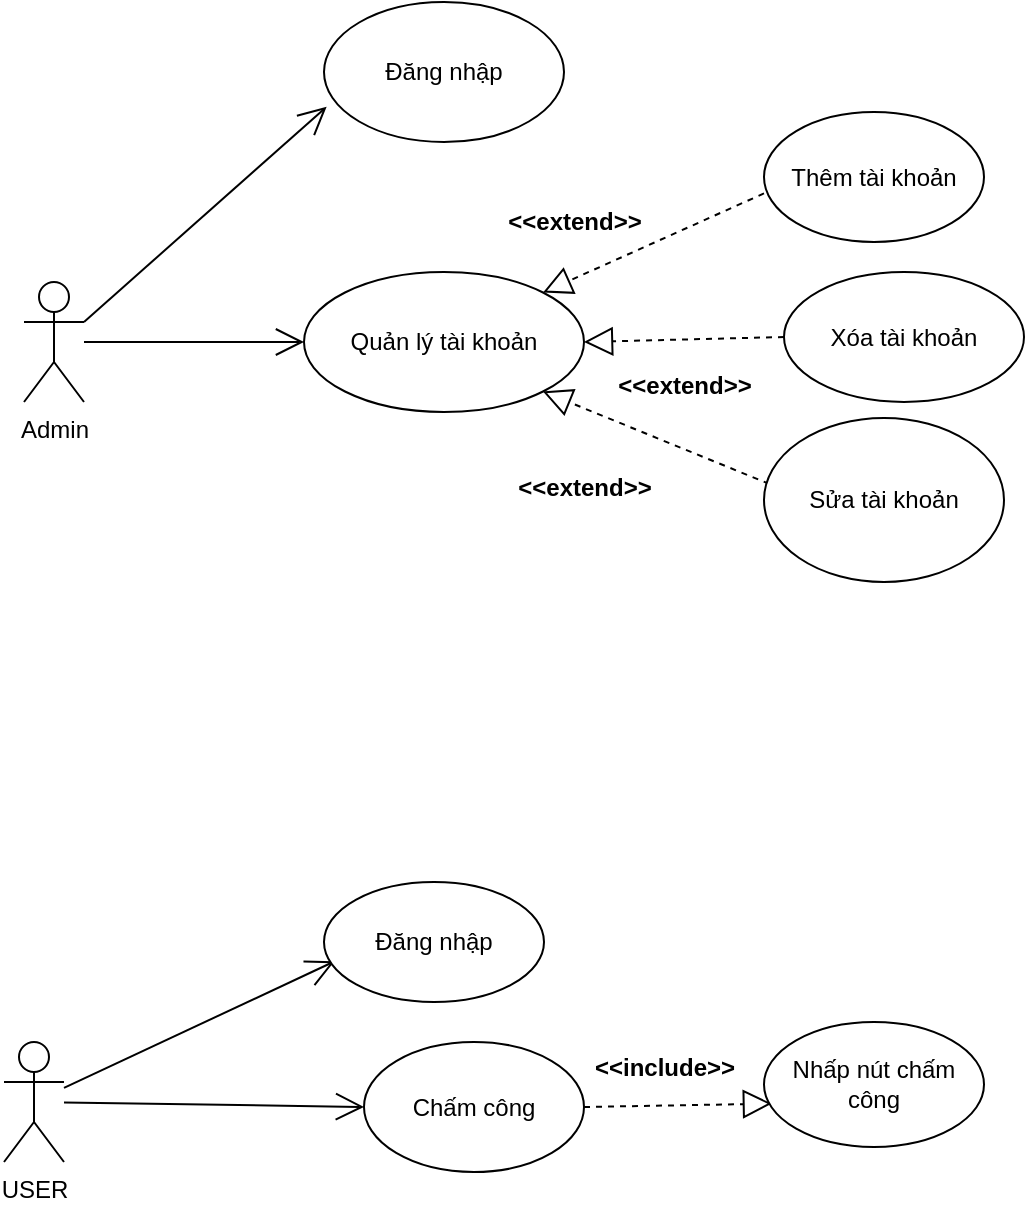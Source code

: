 <mxfile version="24.6.4" type="github" pages="3">
  <diagram name="Trang-1" id="nWZG03A3ksPojRO9jJdO">
    <mxGraphModel dx="786" dy="859" grid="0" gridSize="10" guides="1" tooltips="1" connect="1" arrows="1" fold="1" page="0" pageScale="1" pageWidth="827" pageHeight="1169" math="0" shadow="0">
      <root>
        <mxCell id="0" />
        <mxCell id="1" parent="0" />
        <mxCell id="7pQK18nFPCm8TZFiN6Zl-1" value="Admin" style="shape=umlActor;verticalLabelPosition=bottom;verticalAlign=top;html=1;" parent="1" vertex="1">
          <mxGeometry x="110" y="130" width="30" height="60" as="geometry" />
        </mxCell>
        <mxCell id="7pQK18nFPCm8TZFiN6Zl-5" value="" style="endArrow=open;endFill=1;endSize=12;html=1;rounded=0;entryX=0;entryY=0.5;entryDx=0;entryDy=0;" parent="1" source="7pQK18nFPCm8TZFiN6Zl-1" target="7pQK18nFPCm8TZFiN6Zl-6" edge="1">
          <mxGeometry width="160" relative="1" as="geometry">
            <mxPoint x="330" y="220" as="sourcePoint" />
            <mxPoint x="240" y="160" as="targetPoint" />
          </mxGeometry>
        </mxCell>
        <mxCell id="7pQK18nFPCm8TZFiN6Zl-6" value="Quản lý tài khoản" style="ellipse;whiteSpace=wrap;html=1;" parent="1" vertex="1">
          <mxGeometry x="250" y="125" width="140" height="70" as="geometry" />
        </mxCell>
        <mxCell id="7pQK18nFPCm8TZFiN6Zl-7" value="" style="endArrow=block;dashed=1;endFill=0;endSize=12;html=1;rounded=0;entryX=1;entryY=0;entryDx=0;entryDy=0;exitX=0;exitY=0.626;exitDx=0;exitDy=0;exitPerimeter=0;" parent="1" source="7pQK18nFPCm8TZFiN6Zl-14" target="7pQK18nFPCm8TZFiN6Zl-6" edge="1">
          <mxGeometry width="160" relative="1" as="geometry">
            <mxPoint x="440" y="10" as="sourcePoint" />
            <mxPoint x="470" y="90" as="targetPoint" />
          </mxGeometry>
        </mxCell>
        <mxCell id="7pQK18nFPCm8TZFiN6Zl-8" value="" style="endArrow=block;dashed=1;endFill=0;endSize=12;html=1;rounded=0;entryX=1;entryY=0.5;entryDx=0;entryDy=0;exitX=0;exitY=0.5;exitDx=0;exitDy=0;" parent="1" source="7pQK18nFPCm8TZFiN6Zl-15" target="7pQK18nFPCm8TZFiN6Zl-6" edge="1">
          <mxGeometry width="160" relative="1" as="geometry">
            <mxPoint x="470" y="110" as="sourcePoint" />
            <mxPoint x="490" y="160" as="targetPoint" />
          </mxGeometry>
        </mxCell>
        <mxCell id="7pQK18nFPCm8TZFiN6Zl-9" value="" style="endArrow=block;dashed=1;endFill=0;endSize=12;html=1;rounded=0;entryX=1;entryY=1;entryDx=0;entryDy=0;exitX=0.022;exitY=0.402;exitDx=0;exitDy=0;exitPerimeter=0;" parent="1" source="7pQK18nFPCm8TZFiN6Zl-16" target="7pQK18nFPCm8TZFiN6Zl-6" edge="1">
          <mxGeometry width="160" relative="1" as="geometry">
            <mxPoint x="410" y="280" as="sourcePoint" />
            <mxPoint x="480" y="230" as="targetPoint" />
          </mxGeometry>
        </mxCell>
        <mxCell id="7pQK18nFPCm8TZFiN6Zl-11" value="&amp;lt;&amp;lt;extend&amp;gt;&amp;gt;" style="text;align=center;fontStyle=1;verticalAlign=middle;spacingLeft=3;spacingRight=3;strokeColor=none;rotatable=0;points=[[0,0.5],[1,0.5]];portConstraint=eastwest;html=1;" parent="1" vertex="1">
          <mxGeometry x="340" y="90" width="90" height="20" as="geometry" />
        </mxCell>
        <mxCell id="7pQK18nFPCm8TZFiN6Zl-12" value="&amp;lt;&amp;lt;extend&amp;gt;&amp;gt;" style="text;align=center;fontStyle=1;verticalAlign=middle;spacingLeft=3;spacingRight=3;strokeColor=none;rotatable=0;points=[[0,0.5],[1,0.5]];portConstraint=eastwest;html=1;" parent="1" vertex="1">
          <mxGeometry x="350" y="220" width="80" height="26" as="geometry" />
        </mxCell>
        <mxCell id="7pQK18nFPCm8TZFiN6Zl-13" value="&amp;lt;&amp;lt;extend&amp;gt;&amp;gt;" style="text;align=center;fontStyle=1;verticalAlign=middle;spacingLeft=3;spacingRight=3;strokeColor=none;rotatable=0;points=[[0,0.5],[1,0.5]];portConstraint=eastwest;html=1;" parent="1" vertex="1">
          <mxGeometry x="400" y="169" width="80" height="26" as="geometry" />
        </mxCell>
        <mxCell id="7pQK18nFPCm8TZFiN6Zl-14" value="Thêm tài khoản" style="ellipse;whiteSpace=wrap;html=1;" parent="1" vertex="1">
          <mxGeometry x="480" y="45" width="110" height="65" as="geometry" />
        </mxCell>
        <mxCell id="7pQK18nFPCm8TZFiN6Zl-15" value="Xóa tài khoản" style="ellipse;whiteSpace=wrap;html=1;" parent="1" vertex="1">
          <mxGeometry x="490" y="125" width="120" height="65" as="geometry" />
        </mxCell>
        <mxCell id="7pQK18nFPCm8TZFiN6Zl-16" value="Sửa tài khoản" style="ellipse;whiteSpace=wrap;html=1;" parent="1" vertex="1">
          <mxGeometry x="480" y="198" width="120" height="82" as="geometry" />
        </mxCell>
        <mxCell id="7pQK18nFPCm8TZFiN6Zl-19" value="Đăng nhập" style="ellipse;whiteSpace=wrap;html=1;" parent="1" vertex="1">
          <mxGeometry x="260" y="-10" width="120" height="70" as="geometry" />
        </mxCell>
        <mxCell id="7pQK18nFPCm8TZFiN6Zl-20" value="" style="endArrow=open;endFill=1;endSize=12;html=1;rounded=0;exitX=1;exitY=0.333;exitDx=0;exitDy=0;exitPerimeter=0;entryX=0.011;entryY=0.748;entryDx=0;entryDy=0;entryPerimeter=0;" parent="1" source="7pQK18nFPCm8TZFiN6Zl-1" target="7pQK18nFPCm8TZFiN6Zl-19" edge="1">
          <mxGeometry width="160" relative="1" as="geometry">
            <mxPoint x="330" y="20" as="sourcePoint" />
            <mxPoint x="490" y="20" as="targetPoint" />
          </mxGeometry>
        </mxCell>
        <mxCell id="i3sCByTxwuQm-vUVaHIZ-1" value="USER" style="shape=umlActor;verticalLabelPosition=bottom;verticalAlign=top;html=1;outlineConnect=0;" parent="1" vertex="1">
          <mxGeometry x="100" y="510" width="30" height="60" as="geometry" />
        </mxCell>
        <mxCell id="i3sCByTxwuQm-vUVaHIZ-3" value="" style="endArrow=open;endFill=1;endSize=12;html=1;rounded=0;entryX=0.048;entryY=0.661;entryDx=0;entryDy=0;entryPerimeter=0;" parent="1" source="i3sCByTxwuQm-vUVaHIZ-1" target="i3sCByTxwuQm-vUVaHIZ-5" edge="1">
          <mxGeometry width="160" relative="1" as="geometry">
            <mxPoint x="330" y="560" as="sourcePoint" />
            <mxPoint x="260" y="470" as="targetPoint" />
          </mxGeometry>
        </mxCell>
        <mxCell id="i3sCByTxwuQm-vUVaHIZ-4" value="" style="endArrow=open;endFill=1;endSize=12;html=1;rounded=0;entryX=0;entryY=0.5;entryDx=0;entryDy=0;" parent="1" source="i3sCByTxwuQm-vUVaHIZ-1" target="i3sCByTxwuQm-vUVaHIZ-6" edge="1">
          <mxGeometry width="160" relative="1" as="geometry">
            <mxPoint x="140" y="543" as="sourcePoint" />
            <mxPoint x="280" y="540" as="targetPoint" />
          </mxGeometry>
        </mxCell>
        <mxCell id="i3sCByTxwuQm-vUVaHIZ-5" value="Đăng nhập" style="ellipse;whiteSpace=wrap;html=1;" parent="1" vertex="1">
          <mxGeometry x="260" y="430" width="110" height="60" as="geometry" />
        </mxCell>
        <mxCell id="i3sCByTxwuQm-vUVaHIZ-6" value="Chấm công" style="ellipse;whiteSpace=wrap;html=1;" parent="1" vertex="1">
          <mxGeometry x="280" y="510" width="110" height="65" as="geometry" />
        </mxCell>
        <mxCell id="i3sCByTxwuQm-vUVaHIZ-7" value="" style="endArrow=block;dashed=1;endFill=0;endSize=12;html=1;rounded=0;exitX=1;exitY=0.5;exitDx=0;exitDy=0;entryX=0.036;entryY=0.653;entryDx=0;entryDy=0;entryPerimeter=0;" parent="1" source="i3sCByTxwuQm-vUVaHIZ-6" target="i3sCByTxwuQm-vUVaHIZ-9" edge="1">
          <mxGeometry width="160" relative="1" as="geometry">
            <mxPoint x="400" y="550" as="sourcePoint" />
            <mxPoint x="470" y="543" as="targetPoint" />
          </mxGeometry>
        </mxCell>
        <mxCell id="i3sCByTxwuQm-vUVaHIZ-8" value="&amp;lt;&amp;lt;include&amp;gt;&amp;gt;" style="text;align=center;fontStyle=1;verticalAlign=middle;spacingLeft=3;spacingRight=3;strokeColor=none;rotatable=0;points=[[0,0.5],[1,0.5]];portConstraint=eastwest;html=1;" parent="1" vertex="1">
          <mxGeometry x="390" y="510" width="80" height="26" as="geometry" />
        </mxCell>
        <mxCell id="i3sCByTxwuQm-vUVaHIZ-9" value="Nhấp nút chấm công" style="ellipse;whiteSpace=wrap;html=1;" parent="1" vertex="1">
          <mxGeometry x="480" y="500" width="110" height="62.5" as="geometry" />
        </mxCell>
      </root>
    </mxGraphModel>
  </diagram>
  <diagram id="HEZNET-Wninm2bffuGlN" name="UseCase">
    <mxGraphModel dx="1048" dy="612" grid="0" gridSize="10" guides="1" tooltips="1" connect="1" arrows="1" fold="1" page="0" pageScale="1" pageWidth="827" pageHeight="1169" math="0" shadow="0">
      <root>
        <mxCell id="0" />
        <mxCell id="1" parent="0" />
        <mxCell id="AhmNKnsMFL9aUSrfu4Ep-2" value="Người dùng" style="shape=umlActor;verticalLabelPosition=bottom;verticalAlign=top;html=1;" parent="1" vertex="1">
          <mxGeometry x="140" y="200" width="30" height="60" as="geometry" />
        </mxCell>
        <mxCell id="bH7ueCK6YC3XvinndrsE-1" value="" style="endArrow=open;endFill=1;endSize=12;html=1;rounded=0;entryX=0;entryY=0.5;entryDx=0;entryDy=0;" parent="1" source="AhmNKnsMFL9aUSrfu4Ep-2" target="x2CG9IM0Kzz4PQkObght-1" edge="1">
          <mxGeometry width="160" relative="1" as="geometry">
            <mxPoint x="180" y="220" as="sourcePoint" />
            <mxPoint x="250" y="230" as="targetPoint" />
          </mxGeometry>
        </mxCell>
        <mxCell id="x2CG9IM0Kzz4PQkObght-1" value="Đăng nhập" style="ellipse;whiteSpace=wrap;html=1;" parent="1" vertex="1">
          <mxGeometry x="250" y="195" width="90" height="75" as="geometry" />
        </mxCell>
        <mxCell id="x2CG9IM0Kzz4PQkObght-3" value="&amp;lt;&amp;lt;include&amp;gt;&amp;gt;" style="endArrow=open;endSize=12;dashed=1;html=1;rounded=0;exitX=1;exitY=0;exitDx=0;exitDy=0;" parent="1" source="x2CG9IM0Kzz4PQkObght-1" target="x2CG9IM0Kzz4PQkObght-4" edge="1">
          <mxGeometry width="160" relative="1" as="geometry">
            <mxPoint x="320" y="240" as="sourcePoint" />
            <mxPoint x="490" y="160" as="targetPoint" />
          </mxGeometry>
        </mxCell>
        <mxCell id="x2CG9IM0Kzz4PQkObght-4" value="Nhập username và password" style="ellipse;whiteSpace=wrap;html=1;" parent="1" vertex="1">
          <mxGeometry x="440" y="130" width="110" height="70" as="geometry" />
        </mxCell>
        <mxCell id="x2CG9IM0Kzz4PQkObght-5" value="&amp;lt;&amp;lt;include&amp;gt;&amp;gt;" style="endArrow=open;endSize=12;dashed=1;html=1;rounded=0;exitX=1;exitY=0.662;exitDx=0;exitDy=0;exitPerimeter=0;entryX=0;entryY=0.5;entryDx=0;entryDy=0;" parent="1" source="x2CG9IM0Kzz4PQkObght-1" target="x2CG9IM0Kzz4PQkObght-6" edge="1">
          <mxGeometry width="160" relative="1" as="geometry">
            <mxPoint x="320" y="240" as="sourcePoint" />
            <mxPoint x="450" y="260" as="targetPoint" />
          </mxGeometry>
        </mxCell>
        <mxCell id="x2CG9IM0Kzz4PQkObght-6" value="Xác thực tài khoản" style="ellipse;whiteSpace=wrap;html=1;" parent="1" vertex="1">
          <mxGeometry x="440" y="220" width="110" height="70" as="geometry" />
        </mxCell>
        <mxCell id="x2CG9IM0Kzz4PQkObght-7" value="UseCase Đăng nhập" style="text;align=center;fontStyle=1;verticalAlign=middle;spacingLeft=3;spacingRight=3;strokeColor=none;rotatable=0;points=[[0,0.5],[1,0.5]];portConstraint=eastwest;html=1;" parent="1" vertex="1">
          <mxGeometry x="320" y="297" width="80" height="26" as="geometry" />
        </mxCell>
        <mxCell id="x2CG9IM0Kzz4PQkObght-8" value="ADMIN" style="shape=umlActor;verticalLabelPosition=bottom;verticalAlign=top;html=1;" parent="1" vertex="1">
          <mxGeometry x="137" y="451" width="30" height="60" as="geometry" />
        </mxCell>
        <mxCell id="x2CG9IM0Kzz4PQkObght-9" value="" style="endArrow=open;endFill=1;endSize=12;html=1;rounded=0;exitX=1;exitY=0.333;exitDx=0;exitDy=0;exitPerimeter=0;" parent="1" source="x2CG9IM0Kzz4PQkObght-8" target="x2CG9IM0Kzz4PQkObght-10" edge="1">
          <mxGeometry width="160" relative="1" as="geometry">
            <mxPoint x="405" y="450" as="sourcePoint" />
            <mxPoint x="258" y="432" as="targetPoint" />
          </mxGeometry>
        </mxCell>
        <mxCell id="x2CG9IM0Kzz4PQkObght-10" value="Đăng nhập" style="ellipse;whiteSpace=wrap;html=1;" parent="1" vertex="1">
          <mxGeometry x="250" y="379" width="140" height="70" as="geometry" />
        </mxCell>
        <mxCell id="x2CG9IM0Kzz4PQkObght-11" value="" style="endArrow=open;endFill=1;endSize=12;html=1;rounded=0;exitX=0.5;exitY=0.5;exitDx=0;exitDy=0;exitPerimeter=0;" parent="1" source="x2CG9IM0Kzz4PQkObght-8" target="x2CG9IM0Kzz4PQkObght-12" edge="1">
          <mxGeometry width="160" relative="1" as="geometry">
            <mxPoint x="405" y="450" as="sourcePoint" />
            <mxPoint x="276" y="481" as="targetPoint" />
          </mxGeometry>
        </mxCell>
        <mxCell id="x2CG9IM0Kzz4PQkObght-12" value="Quản lý tài khoản" style="ellipse;whiteSpace=wrap;html=1;" parent="1" vertex="1">
          <mxGeometry x="248" y="470" width="140" height="70" as="geometry" />
        </mxCell>
        <mxCell id="x2CG9IM0Kzz4PQkObght-13" value="&amp;lt;&amp;lt;extend&amp;gt;&amp;gt;" style="endArrow=open;endSize=12;dashed=1;html=1;rounded=0;entryX=1;entryY=0;entryDx=0;entryDy=0;exitX=0;exitY=0.5;exitDx=0;exitDy=0;" parent="1" source="x2CG9IM0Kzz4PQkObght-15" target="x2CG9IM0Kzz4PQkObght-12" edge="1">
          <mxGeometry width="160" relative="1" as="geometry">
            <mxPoint x="494" y="450" as="sourcePoint" />
            <mxPoint x="565" y="450" as="targetPoint" />
          </mxGeometry>
        </mxCell>
        <mxCell id="x2CG9IM0Kzz4PQkObght-14" value="&amp;lt;&amp;lt;extend&amp;gt;&amp;gt;" style="endArrow=open;endSize=12;dashed=1;html=1;rounded=0;entryX=1;entryY=0.5;entryDx=0;entryDy=0;exitX=0;exitY=0.5;exitDx=0;exitDy=0;" parent="1" source="x2CG9IM0Kzz4PQkObght-16" target="x2CG9IM0Kzz4PQkObght-12" edge="1">
          <mxGeometry width="160" relative="1" as="geometry">
            <mxPoint x="494" y="517" as="sourcePoint" />
            <mxPoint x="565" y="450" as="targetPoint" />
          </mxGeometry>
        </mxCell>
        <mxCell id="x2CG9IM0Kzz4PQkObght-15" value="Thêm tài khoản" style="ellipse;whiteSpace=wrap;html=1;" parent="1" vertex="1">
          <mxGeometry x="499" y="404" width="140" height="70" as="geometry" />
        </mxCell>
        <mxCell id="x2CG9IM0Kzz4PQkObght-16" value="Cập nhật tài khoản" style="ellipse;whiteSpace=wrap;html=1;" parent="1" vertex="1">
          <mxGeometry x="507" y="481" width="140" height="70" as="geometry" />
        </mxCell>
        <mxCell id="x2CG9IM0Kzz4PQkObght-17" value="Thêm nhân viên" style="ellipse;whiteSpace=wrap;html=1;" parent="1" vertex="1">
          <mxGeometry x="748" y="386" width="140" height="70" as="geometry" />
        </mxCell>
        <mxCell id="x2CG9IM0Kzz4PQkObght-18" value="&amp;lt;&amp;lt;include&amp;gt;&amp;gt;" style="endArrow=open;endSize=12;dashed=1;html=1;rounded=0;exitX=1;exitY=0.5;exitDx=0;exitDy=0;entryX=0;entryY=0.5;entryDx=0;entryDy=0;" parent="1" source="x2CG9IM0Kzz4PQkObght-15" target="x2CG9IM0Kzz4PQkObght-17" edge="1">
          <mxGeometry width="160" relative="1" as="geometry">
            <mxPoint x="405" y="450" as="sourcePoint" />
            <mxPoint x="565" y="450" as="targetPoint" />
          </mxGeometry>
        </mxCell>
        <mxCell id="x2CG9IM0Kzz4PQkObght-19" value="UseCase Quản lý tài khoản" style="text;align=center;fontStyle=1;verticalAlign=middle;spacingLeft=3;spacingRight=3;strokeColor=none;rotatable=0;points=[[0,0.5],[1,0.5]];portConstraint=eastwest;html=1;" parent="1" vertex="1">
          <mxGeometry x="320" y="585" width="80" height="26" as="geometry" />
        </mxCell>
        <mxCell id="x2CG9IM0Kzz4PQkObght-20" value="ADMIN" style="shape=umlActor;verticalLabelPosition=bottom;verticalAlign=top;html=1;" parent="1" vertex="1">
          <mxGeometry x="140" y="757" width="30" height="60" as="geometry" />
        </mxCell>
        <mxCell id="x2CG9IM0Kzz4PQkObght-21" value="" style="endArrow=open;endFill=1;endSize=12;html=1;rounded=0;exitX=1;exitY=0.333;exitDx=0;exitDy=0;exitPerimeter=0;" parent="1" source="x2CG9IM0Kzz4PQkObght-20" target="x2CG9IM0Kzz4PQkObght-22" edge="1">
          <mxGeometry width="160" relative="1" as="geometry">
            <mxPoint x="122" y="661" as="sourcePoint" />
            <mxPoint x="257" y="737" as="targetPoint" />
          </mxGeometry>
        </mxCell>
        <mxCell id="x2CG9IM0Kzz4PQkObght-22" value="Đăng nhập" style="ellipse;whiteSpace=wrap;html=1;" parent="1" vertex="1">
          <mxGeometry x="243" y="700" width="140" height="70" as="geometry" />
        </mxCell>
        <mxCell id="x2CG9IM0Kzz4PQkObght-23" value="" style="endArrow=open;endFill=1;endSize=12;html=1;rounded=0;" parent="1" source="x2CG9IM0Kzz4PQkObght-20" target="x2CG9IM0Kzz4PQkObght-24" edge="1">
          <mxGeometry width="160" relative="1" as="geometry">
            <mxPoint x="122" y="661" as="sourcePoint" />
            <mxPoint x="291" y="861" as="targetPoint" />
          </mxGeometry>
        </mxCell>
        <mxCell id="x2CG9IM0Kzz4PQkObght-24" value="Quản lý nhân viên" style="ellipse;whiteSpace=wrap;html=1;" parent="1" vertex="1">
          <mxGeometry x="260" y="817" width="140" height="70" as="geometry" />
        </mxCell>
        <mxCell id="x2CG9IM0Kzz4PQkObght-25" value="&amp;lt;&amp;lt;extend&amp;gt;&amp;gt;" style="endArrow=open;endSize=12;dashed=1;html=1;rounded=0;exitX=0.077;exitY=0.812;exitDx=0;exitDy=0;exitPerimeter=0;" parent="1" source="x2CG9IM0Kzz4PQkObght-27" target="x2CG9IM0Kzz4PQkObght-24" edge="1">
          <mxGeometry x="0.008" width="160" relative="1" as="geometry">
            <mxPoint x="504" y="744" as="sourcePoint" />
            <mxPoint x="282" y="661" as="targetPoint" />
            <mxPoint as="offset" />
          </mxGeometry>
        </mxCell>
        <mxCell id="x2CG9IM0Kzz4PQkObght-26" value="&amp;lt;&amp;lt;extend&amp;gt;&amp;gt;" style="endArrow=open;endSize=12;dashed=1;html=1;rounded=0;entryX=1;entryY=1;entryDx=0;entryDy=0;exitX=0;exitY=0.5;exitDx=0;exitDy=0;" parent="1" source="x2CG9IM0Kzz4PQkObght-28" target="x2CG9IM0Kzz4PQkObght-24" edge="1">
          <mxGeometry width="160" relative="1" as="geometry">
            <mxPoint x="537" y="919" as="sourcePoint" />
            <mxPoint x="282" y="661" as="targetPoint" />
          </mxGeometry>
        </mxCell>
        <mxCell id="x2CG9IM0Kzz4PQkObght-27" value="Thêm nhân viên" style="ellipse;whiteSpace=wrap;html=1;" parent="1" vertex="1">
          <mxGeometry x="510" y="700" width="140" height="70" as="geometry" />
        </mxCell>
        <mxCell id="x2CG9IM0Kzz4PQkObght-28" value="Sửa thông tin nhân viên&amp;nbsp;" style="ellipse;whiteSpace=wrap;html=1;" parent="1" vertex="1">
          <mxGeometry x="550" y="878" width="140" height="70" as="geometry" />
        </mxCell>
        <mxCell id="Ak2FNDYXj5MgXc6j5P-1-1" value="ADMIN" style="shape=umlActor;verticalLabelPosition=bottom;verticalAlign=top;html=1;outlineConnect=0;" vertex="1" parent="1">
          <mxGeometry x="950" y="536" width="30" height="60" as="geometry" />
        </mxCell>
        <mxCell id="Ak2FNDYXj5MgXc6j5P-1-4" value="" style="endArrow=open;endFill=1;endSize=12;html=1;rounded=0;" edge="1" parent="1" source="Ak2FNDYXj5MgXc6j5P-1-1" target="Ak2FNDYXj5MgXc6j5P-1-5">
          <mxGeometry width="160" relative="1" as="geometry">
            <mxPoint x="1079" y="653" as="sourcePoint" />
            <mxPoint x="1105" y="530" as="targetPoint" />
          </mxGeometry>
        </mxCell>
        <mxCell id="Ak2FNDYXj5MgXc6j5P-1-5" value="Đăng nhập" style="ellipse;whiteSpace=wrap;html=1;" vertex="1" parent="1">
          <mxGeometry x="1057" y="449" width="140" height="70" as="geometry" />
        </mxCell>
        <mxCell id="Ak2FNDYXj5MgXc6j5P-1-6" value="" style="endArrow=open;endFill=1;endSize=12;html=1;rounded=0;exitX=0.5;exitY=0.5;exitDx=0;exitDy=0;exitPerimeter=0;entryX=0;entryY=0.5;entryDx=0;entryDy=0;" edge="1" parent="1" source="Ak2FNDYXj5MgXc6j5P-1-1" target="Ak2FNDYXj5MgXc6j5P-1-7">
          <mxGeometry width="160" relative="1" as="geometry">
            <mxPoint x="1079" y="653" as="sourcePoint" />
            <mxPoint x="1073" y="611" as="targetPoint" />
          </mxGeometry>
        </mxCell>
        <mxCell id="Ak2FNDYXj5MgXc6j5P-1-7" value="Quản lý lịch làm việc" style="ellipse;whiteSpace=wrap;html=1;" vertex="1" parent="1">
          <mxGeometry x="1068" y="570" width="140" height="70" as="geometry" />
        </mxCell>
        <mxCell id="Ak2FNDYXj5MgXc6j5P-1-8" value="&amp;lt;&amp;lt;extend&amp;gt;&amp;gt;" style="endArrow=open;endSize=12;dashed=1;html=1;rounded=0;entryX=0.924;entryY=0.2;entryDx=0;entryDy=0;entryPerimeter=0;exitX=0;exitY=0.5;exitDx=0;exitDy=0;" edge="1" parent="1" source="Ak2FNDYXj5MgXc6j5P-1-11" target="Ak2FNDYXj5MgXc6j5P-1-7">
          <mxGeometry width="160" relative="1" as="geometry">
            <mxPoint x="1316" y="521" as="sourcePoint" />
            <mxPoint x="1224" y="604" as="targetPoint" />
          </mxGeometry>
        </mxCell>
        <mxCell id="Ak2FNDYXj5MgXc6j5P-1-9" value="&amp;lt;&amp;lt;extend&amp;gt;&amp;gt;" style="endArrow=open;endSize=12;dashed=1;html=1;rounded=0;entryX=1;entryY=0.5;entryDx=0;entryDy=0;exitX=0;exitY=0.5;exitDx=0;exitDy=0;" edge="1" parent="1" source="Ak2FNDYXj5MgXc6j5P-1-12" target="Ak2FNDYXj5MgXc6j5P-1-7">
          <mxGeometry width="160" relative="1" as="geometry">
            <mxPoint x="1360" y="616" as="sourcePoint" />
            <mxPoint x="1328" y="653" as="targetPoint" />
          </mxGeometry>
        </mxCell>
        <mxCell id="Ak2FNDYXj5MgXc6j5P-1-10" value="&amp;lt;&amp;lt;extend&amp;gt;&amp;gt;" style="endArrow=open;endSize=12;dashed=1;html=1;rounded=0;entryX=0.937;entryY=0.822;entryDx=0;entryDy=0;entryPerimeter=0;exitX=0;exitY=0.5;exitDx=0;exitDy=0;" edge="1" parent="1" source="Ak2FNDYXj5MgXc6j5P-1-13" target="Ak2FNDYXj5MgXc6j5P-1-7">
          <mxGeometry width="160" relative="1" as="geometry">
            <mxPoint x="1293" y="683" as="sourcePoint" />
            <mxPoint x="1328" y="653" as="targetPoint" />
          </mxGeometry>
        </mxCell>
        <mxCell id="Ak2FNDYXj5MgXc6j5P-1-11" value="Thêm lịch làm việc" style="ellipse;whiteSpace=wrap;html=1;" vertex="1" parent="1">
          <mxGeometry x="1334" y="474" width="140" height="70" as="geometry" />
        </mxCell>
        <mxCell id="Ak2FNDYXj5MgXc6j5P-1-12" value="Sửa lịch làm việc" style="ellipse;whiteSpace=wrap;html=1;" vertex="1" parent="1">
          <mxGeometry x="1376" y="570" width="140" height="70" as="geometry" />
        </mxCell>
        <mxCell id="Ak2FNDYXj5MgXc6j5P-1-13" value="Xóa lịch làm việc" style="ellipse;whiteSpace=wrap;html=1;" vertex="1" parent="1">
          <mxGeometry x="1367" y="672" width="140" height="70" as="geometry" />
        </mxCell>
        <mxCell id="Ak2FNDYXj5MgXc6j5P-1-14" value="&amp;lt;&amp;lt;include&amp;gt;&amp;gt;" style="endArrow=open;endSize=12;dashed=1;html=1;rounded=0;exitX=0.5;exitY=0;exitDx=0;exitDy=0;entryX=0;entryY=1;entryDx=0;entryDy=0;" edge="1" parent="1" source="Ak2FNDYXj5MgXc6j5P-1-11" target="Ak2FNDYXj5MgXc6j5P-1-15">
          <mxGeometry width="160" relative="1" as="geometry">
            <mxPoint x="1168" y="513" as="sourcePoint" />
            <mxPoint x="1514" y="396" as="targetPoint" />
          </mxGeometry>
        </mxCell>
        <mxCell id="Ak2FNDYXj5MgXc6j5P-1-15" value="Chọn nhân viên" style="ellipse;whiteSpace=wrap;html=1;" vertex="1" parent="1">
          <mxGeometry x="1518" y="354" width="140" height="70" as="geometry" />
        </mxCell>
        <mxCell id="Ak2FNDYXj5MgXc6j5P-1-16" value="&amp;lt;&amp;lt;include&amp;gt;&amp;gt;" style="endArrow=open;endSize=12;dashed=1;html=1;rounded=0;exitX=1;exitY=0;exitDx=0;exitDy=0;entryX=0;entryY=0.5;entryDx=0;entryDy=0;" edge="1" parent="1" source="Ak2FNDYXj5MgXc6j5P-1-11" target="Ak2FNDYXj5MgXc6j5P-1-17">
          <mxGeometry width="160" relative="1" as="geometry">
            <mxPoint x="1168" y="513" as="sourcePoint" />
            <mxPoint x="1580" y="488" as="targetPoint" />
          </mxGeometry>
        </mxCell>
        <mxCell id="Ak2FNDYXj5MgXc6j5P-1-17" value="Chọn ca làm việc" style="ellipse;whiteSpace=wrap;html=1;" vertex="1" parent="1">
          <mxGeometry x="1557" y="451" width="140" height="70" as="geometry" />
        </mxCell>
        <mxCell id="Ak2FNDYXj5MgXc6j5P-1-18" value="&amp;lt;&amp;lt;include&amp;gt;&amp;gt;" style="endArrow=open;endSize=12;dashed=1;html=1;rounded=0;exitX=0.952;exitY=0.302;exitDx=0;exitDy=0;exitPerimeter=0;" edge="1" parent="1" source="Ak2FNDYXj5MgXc6j5P-1-12" target="Ak2FNDYXj5MgXc6j5P-1-20">
          <mxGeometry width="160" relative="1" as="geometry">
            <mxPoint x="1339" y="513" as="sourcePoint" />
            <mxPoint x="1639" y="580" as="targetPoint" />
          </mxGeometry>
        </mxCell>
        <mxCell id="Ak2FNDYXj5MgXc6j5P-1-19" value="&amp;lt;&amp;lt;include&amp;gt;&amp;gt;" style="endArrow=open;endSize=12;dashed=1;html=1;rounded=0;exitX=1;exitY=1;exitDx=0;exitDy=0;" edge="1" parent="1" source="Ak2FNDYXj5MgXc6j5P-1-12" target="Ak2FNDYXj5MgXc6j5P-1-21">
          <mxGeometry width="160" relative="1" as="geometry">
            <mxPoint x="1339" y="513" as="sourcePoint" />
            <mxPoint x="1616" y="660" as="targetPoint" />
          </mxGeometry>
        </mxCell>
        <mxCell id="Ak2FNDYXj5MgXc6j5P-1-20" value="Thay đổi ca làm" style="ellipse;whiteSpace=wrap;html=1;" vertex="1" parent="1">
          <mxGeometry x="1586" y="555" width="140" height="70" as="geometry" />
        </mxCell>
        <mxCell id="Ak2FNDYXj5MgXc6j5P-1-21" value="Thay đổi nhân viên&amp;nbsp;" style="ellipse;whiteSpace=wrap;html=1;" vertex="1" parent="1">
          <mxGeometry x="1590" y="653" width="140" height="70" as="geometry" />
        </mxCell>
        <mxCell id="Ak2FNDYXj5MgXc6j5P-1-22" value="ADMIN" style="shape=umlActor;verticalLabelPosition=bottom;verticalAlign=top;html=1;" vertex="1" parent="1">
          <mxGeometry x="944" y="930" width="30" height="60" as="geometry" />
        </mxCell>
        <mxCell id="Ak2FNDYXj5MgXc6j5P-1-25" value="" style="endArrow=open;endFill=1;endSize=12;html=1;rounded=0;exitX=1;exitY=0.333;exitDx=0;exitDy=0;exitPerimeter=0;" edge="1" parent="1" source="Ak2FNDYXj5MgXc6j5P-1-22" target="Ak2FNDYXj5MgXc6j5P-1-26">
          <mxGeometry width="160" relative="1" as="geometry">
            <mxPoint x="966" y="913" as="sourcePoint" />
            <mxPoint x="1070" y="913" as="targetPoint" />
          </mxGeometry>
        </mxCell>
        <mxCell id="Ak2FNDYXj5MgXc6j5P-1-26" value="Đăng nhập" style="ellipse;whiteSpace=wrap;html=1;" vertex="1" parent="1">
          <mxGeometry x="1063" y="858" width="140" height="70" as="geometry" />
        </mxCell>
        <mxCell id="Ak2FNDYXj5MgXc6j5P-1-27" value="" style="endArrow=open;endFill=1;endSize=12;html=1;rounded=0;exitX=0.5;exitY=0.5;exitDx=0;exitDy=0;exitPerimeter=0;" edge="1" parent="1" source="Ak2FNDYXj5MgXc6j5P-1-22" target="Ak2FNDYXj5MgXc6j5P-1-28">
          <mxGeometry width="160" relative="1" as="geometry">
            <mxPoint x="966" y="913" as="sourcePoint" />
            <mxPoint x="1079" y="969" as="targetPoint" />
          </mxGeometry>
        </mxCell>
        <mxCell id="Ak2FNDYXj5MgXc6j5P-1-28" value="Quản lý chấm công" style="ellipse;whiteSpace=wrap;html=1;" vertex="1" parent="1">
          <mxGeometry x="1063" y="978" width="140" height="70" as="geometry" />
        </mxCell>
        <mxCell id="Ak2FNDYXj5MgXc6j5P-1-29" value="&amp;lt;&amp;lt;extend&amp;gt;&amp;gt;" style="endArrow=open;endSize=12;dashed=1;html=1;rounded=0;entryX=1;entryY=0;entryDx=0;entryDy=0;exitX=0;exitY=0.5;exitDx=0;exitDy=0;" edge="1" parent="1" source="Ak2FNDYXj5MgXc6j5P-1-30" target="Ak2FNDYXj5MgXc6j5P-1-28">
          <mxGeometry width="160" relative="1" as="geometry">
            <mxPoint x="1337" y="923" as="sourcePoint" />
            <mxPoint x="1126" y="913" as="targetPoint" />
          </mxGeometry>
        </mxCell>
        <mxCell id="Ak2FNDYXj5MgXc6j5P-1-30" value="Xem báo cáo chấm công" style="ellipse;whiteSpace=wrap;html=1;" vertex="1" parent="1">
          <mxGeometry x="1348" y="890" width="140" height="70" as="geometry" />
        </mxCell>
        <mxCell id="Ak2FNDYXj5MgXc6j5P-1-31" value="&amp;lt;&amp;lt;extend&amp;gt;&amp;gt;" style="endArrow=open;endSize=12;dashed=1;html=1;rounded=0;entryX=1;entryY=0.5;entryDx=0;entryDy=0;exitX=0;exitY=0.5;exitDx=0;exitDy=0;" edge="1" parent="1" source="Ak2FNDYXj5MgXc6j5P-1-32" target="Ak2FNDYXj5MgXc6j5P-1-28">
          <mxGeometry width="160" relative="1" as="geometry">
            <mxPoint x="1365" y="1008" as="sourcePoint" />
            <mxPoint x="1126" y="913" as="targetPoint" />
          </mxGeometry>
        </mxCell>
        <mxCell id="Ak2FNDYXj5MgXc6j5P-1-32" value="Thêm/ chỉnh sửa chấm công" style="ellipse;whiteSpace=wrap;html=1;" vertex="1" parent="1">
          <mxGeometry x="1355" y="978" width="140" height="70" as="geometry" />
        </mxCell>
      </root>
    </mxGraphModel>
  </diagram>
  <diagram id="2LKVWkAO6B13d6s3G_0Y" name="Trang-3">
    <mxGraphModel dx="1123" dy="656" grid="0" gridSize="10" guides="1" tooltips="1" connect="1" arrows="1" fold="1" page="1" pageScale="1" pageWidth="827" pageHeight="1169" math="0" shadow="0">
      <root>
        <mxCell id="0" />
        <mxCell id="1" parent="0" />
        <mxCell id="ywtn9SBlBVrEBoDn3AKO-1" value="Employee" style="whiteSpace=wrap;html=1;align=center;" parent="1" vertex="1">
          <mxGeometry x="421" y="210.5" width="100" height="40" as="geometry" />
        </mxCell>
        <mxCell id="ywtn9SBlBVrEBoDn3AKO-2" value="Manager" style="whiteSpace=wrap;html=1;align=center;" parent="1" vertex="1">
          <mxGeometry x="99" y="210.5" width="100" height="40" as="geometry" />
        </mxCell>
        <mxCell id="ywtn9SBlBVrEBoDn3AKO-4" value="ISA" style="shape=rhombus;perimeter=rhombusPerimeter;whiteSpace=wrap;html=1;align=center;" parent="1" vertex="1">
          <mxGeometry x="263" y="205" width="87" height="51" as="geometry" />
        </mxCell>
        <mxCell id="ywtn9SBlBVrEBoDn3AKO-7" value="" style="edgeStyle=entityRelationEdgeStyle;fontSize=12;html=1;endArrow=ERmandOne;rounded=0;exitX=1;exitY=0.5;exitDx=0;exitDy=0;entryX=0;entryY=0.5;entryDx=0;entryDy=0;" parent="1" source="ywtn9SBlBVrEBoDn3AKO-4" target="ywtn9SBlBVrEBoDn3AKO-1" edge="1">
          <mxGeometry width="100" height="100" relative="1" as="geometry">
            <mxPoint x="354" y="291" as="sourcePoint" />
            <mxPoint x="454" y="191" as="targetPoint" />
          </mxGeometry>
        </mxCell>
        <mxCell id="ywtn9SBlBVrEBoDn3AKO-8" value="" style="edgeStyle=entityRelationEdgeStyle;fontSize=12;html=1;endArrow=ERmandOne;rounded=0;exitX=0;exitY=0.5;exitDx=0;exitDy=0;entryX=1;entryY=0.5;entryDx=0;entryDy=0;" parent="1" source="ywtn9SBlBVrEBoDn3AKO-4" target="ywtn9SBlBVrEBoDn3AKO-2" edge="1">
          <mxGeometry width="100" height="100" relative="1" as="geometry">
            <mxPoint x="354" y="291" as="sourcePoint" />
            <mxPoint x="454" y="191" as="targetPoint" />
          </mxGeometry>
        </mxCell>
        <mxCell id="ywtn9SBlBVrEBoDn3AKO-9" value="Account" style="whiteSpace=wrap;html=1;align=center;" parent="1" vertex="1">
          <mxGeometry x="506" y="310.5" width="100" height="40" as="geometry" />
        </mxCell>
        <mxCell id="ywtn9SBlBVrEBoDn3AKO-10" value="Role" style="whiteSpace=wrap;html=1;align=center;" parent="1" vertex="1">
          <mxGeometry x="506" y="476" width="100" height="40" as="geometry" />
        </mxCell>
        <mxCell id="ywtn9SBlBVrEBoDn3AKO-11" value="" style="edgeStyle=orthogonalEdgeStyle;fontSize=12;html=1;endArrow=ERmandOne;rounded=0;entryX=1;entryY=0.75;entryDx=0;entryDy=0;exitX=0.5;exitY=0;exitDx=0;exitDy=0;" parent="1" source="ywtn9SBlBVrEBoDn3AKO-12" target="ywtn9SBlBVrEBoDn3AKO-1" edge="1">
          <mxGeometry width="100" height="100" relative="1" as="geometry">
            <mxPoint x="663" y="175" as="sourcePoint" />
            <mxPoint x="631" y="227" as="targetPoint" />
          </mxGeometry>
        </mxCell>
        <mxCell id="ywtn9SBlBVrEBoDn3AKO-12" value="CO" style="shape=rhombus;perimeter=rhombusPerimeter;whiteSpace=wrap;html=1;align=center;" parent="1" vertex="1">
          <mxGeometry x="591" y="250.5" width="120" height="60" as="geometry" />
        </mxCell>
        <mxCell id="ywtn9SBlBVrEBoDn3AKO-13" value="" style="edgeStyle=orthogonalEdgeStyle;fontSize=12;html=1;endArrow=ERmandOne;rounded=0;exitX=0.5;exitY=1;exitDx=0;exitDy=0;entryX=1;entryY=0.5;entryDx=0;entryDy=0;" parent="1" source="ywtn9SBlBVrEBoDn3AKO-12" target="ywtn9SBlBVrEBoDn3AKO-9" edge="1">
          <mxGeometry width="100" height="100" relative="1" as="geometry">
            <mxPoint x="354" y="291" as="sourcePoint" />
            <mxPoint x="454" y="191" as="targetPoint" />
          </mxGeometry>
        </mxCell>
        <mxCell id="ywtn9SBlBVrEBoDn3AKO-14" value="THUOC" style="shape=rhombus;perimeter=rhombusPerimeter;whiteSpace=wrap;html=1;align=center;" parent="1" vertex="1">
          <mxGeometry x="496" y="384.5" width="120" height="60" as="geometry" />
        </mxCell>
        <mxCell id="ywtn9SBlBVrEBoDn3AKO-15" value="" style="fontSize=12;html=1;endArrow=ERmandOne;rounded=0;exitX=0.5;exitY=1;exitDx=0;exitDy=0;entryX=0.5;entryY=0;entryDx=0;entryDy=0;" parent="1" source="ywtn9SBlBVrEBoDn3AKO-14" target="ywtn9SBlBVrEBoDn3AKO-10" edge="1">
          <mxGeometry width="100" height="100" relative="1" as="geometry">
            <mxPoint x="354" y="491" as="sourcePoint" />
            <mxPoint x="454" y="391" as="targetPoint" />
          </mxGeometry>
        </mxCell>
        <mxCell id="ywtn9SBlBVrEBoDn3AKO-16" value="" style="fontSize=12;html=1;endArrow=ERoneToMany;rounded=0;exitX=0.5;exitY=0;exitDx=0;exitDy=0;entryX=0.5;entryY=1;entryDx=0;entryDy=0;" parent="1" source="ywtn9SBlBVrEBoDn3AKO-14" target="ywtn9SBlBVrEBoDn3AKO-9" edge="1">
          <mxGeometry width="100" height="100" relative="1" as="geometry">
            <mxPoint x="354" y="491" as="sourcePoint" />
            <mxPoint x="424" y="375" as="targetPoint" />
          </mxGeometry>
        </mxCell>
        <mxCell id="ywtn9SBlBVrEBoDn3AKO-17" value="Attendance" style="whiteSpace=wrap;html=1;align=center;" parent="1" vertex="1">
          <mxGeometry x="421" y="27" width="100" height="40" as="geometry" />
        </mxCell>
        <mxCell id="ywtn9SBlBVrEBoDn3AKO-18" value="" style="fontSize=12;html=1;endArrow=ERmandOne;rounded=0;entryX=0.5;entryY=0;entryDx=0;entryDy=0;exitX=0.5;exitY=1;exitDx=0;exitDy=0;" parent="1" source="ywtn9SBlBVrEBoDn3AKO-19" target="ywtn9SBlBVrEBoDn3AKO-1" edge="1">
          <mxGeometry width="100" height="100" relative="1" as="geometry">
            <mxPoint x="448" y="165" as="sourcePoint" />
            <mxPoint x="454" y="191" as="targetPoint" />
          </mxGeometry>
        </mxCell>
        <mxCell id="ywtn9SBlBVrEBoDn3AKO-19" value="CO" style="shape=rhombus;perimeter=rhombusPerimeter;whiteSpace=wrap;html=1;align=center;" parent="1" vertex="1">
          <mxGeometry x="411" y="124" width="120" height="60" as="geometry" />
        </mxCell>
        <mxCell id="ywtn9SBlBVrEBoDn3AKO-20" value="" style="fontSize=12;html=1;endArrow=ERoneToMany;rounded=0;exitX=0.5;exitY=0;exitDx=0;exitDy=0;entryX=0.5;entryY=1;entryDx=0;entryDy=0;" parent="1" source="ywtn9SBlBVrEBoDn3AKO-19" target="ywtn9SBlBVrEBoDn3AKO-17" edge="1">
          <mxGeometry width="100" height="100" relative="1" as="geometry">
            <mxPoint x="354" y="291" as="sourcePoint" />
            <mxPoint x="454" y="191" as="targetPoint" />
          </mxGeometry>
        </mxCell>
        <mxCell id="ywtn9SBlBVrEBoDn3AKO-21" value="Workschedule" style="whiteSpace=wrap;html=1;align=center;" parent="1" vertex="1">
          <mxGeometry x="95" y="449" width="100" height="37" as="geometry" />
        </mxCell>
        <mxCell id="ywtn9SBlBVrEBoDn3AKO-22" value="" style="fontSize=12;html=1;endArrow=ERmandOne;rounded=0;exitX=0.5;exitY=1;exitDx=0;exitDy=0;entryX=0.5;entryY=1;entryDx=0;entryDy=0;" parent="1" source="ywtn9SBlBVrEBoDn3AKO-23" target="ywtn9SBlBVrEBoDn3AKO-2" edge="1">
          <mxGeometry width="100" height="100" relative="1" as="geometry">
            <mxPoint x="354" y="291" as="sourcePoint" />
            <mxPoint x="99" y="128" as="targetPoint" />
          </mxGeometry>
        </mxCell>
        <mxCell id="ywtn9SBlBVrEBoDn3AKO-23" value="TAO" style="shape=rhombus;perimeter=rhombusPerimeter;whiteSpace=wrap;html=1;align=center;" parent="1" vertex="1">
          <mxGeometry x="85" y="324.5" width="120" height="60" as="geometry" />
        </mxCell>
        <mxCell id="ywtn9SBlBVrEBoDn3AKO-24" value="" style="fontSize=12;html=1;endArrow=ERoneToMany;rounded=0;exitX=0.5;exitY=1;exitDx=0;exitDy=0;entryX=0.5;entryY=0;entryDx=0;entryDy=0;" parent="1" source="ywtn9SBlBVrEBoDn3AKO-23" target="ywtn9SBlBVrEBoDn3AKO-21" edge="1">
          <mxGeometry width="100" height="100" relative="1" as="geometry">
            <mxPoint x="354" y="291" as="sourcePoint" />
            <mxPoint x="454" y="191" as="targetPoint" />
          </mxGeometry>
        </mxCell>
        <mxCell id="ywtn9SBlBVrEBoDn3AKO-25" value="Workschedule_details" style="shape=associativeEntity;whiteSpace=wrap;html=1;align=center;" parent="1" vertex="1">
          <mxGeometry x="268" y="350.5" width="140" height="70" as="geometry" />
        </mxCell>
        <mxCell id="ywtn9SBlBVrEBoDn3AKO-27" value="" style="edgeStyle=orthogonalEdgeStyle;fontSize=12;html=1;endArrow=ERoneToMany;startArrow=ERmandOne;rounded=0;exitX=1;exitY=0.5;exitDx=0;exitDy=0;entryX=0.5;entryY=1;entryDx=0;entryDy=0;" parent="1" source="ywtn9SBlBVrEBoDn3AKO-21" target="ywtn9SBlBVrEBoDn3AKO-25" edge="1">
          <mxGeometry width="100" height="100" relative="1" as="geometry">
            <mxPoint x="354" y="391" as="sourcePoint" />
            <mxPoint x="454" y="291" as="targetPoint" />
          </mxGeometry>
        </mxCell>
        <mxCell id="ywtn9SBlBVrEBoDn3AKO-28" value="" style="edgeStyle=orthogonalEdgeStyle;fontSize=12;html=1;endArrow=ERoneToMany;startArrow=ERmandOne;rounded=0;entryX=0.5;entryY=0;entryDx=0;entryDy=0;exitX=0.5;exitY=1;exitDx=0;exitDy=0;" parent="1" source="ywtn9SBlBVrEBoDn3AKO-1" target="ywtn9SBlBVrEBoDn3AKO-25" edge="1">
          <mxGeometry width="100" height="100" relative="1" as="geometry">
            <mxPoint x="354" y="391" as="sourcePoint" />
            <mxPoint x="454" y="291" as="targetPoint" />
          </mxGeometry>
        </mxCell>
        <mxCell id="ywtn9SBlBVrEBoDn3AKO-29" value="RewardPunish" style="whiteSpace=wrap;html=1;align=center;" parent="1" vertex="1">
          <mxGeometry x="99" y="75" width="100" height="40" as="geometry" />
        </mxCell>
        <mxCell id="ywtn9SBlBVrEBoDn3AKO-30" value="TAO" style="shape=rhombus;perimeter=rhombusPerimeter;whiteSpace=wrap;html=1;align=center;" parent="1" vertex="1">
          <mxGeometry x="89" y="133" width="120" height="60" as="geometry" />
        </mxCell>
        <mxCell id="ywtn9SBlBVrEBoDn3AKO-31" value="" style="fontSize=12;html=1;endArrow=ERmandOne;rounded=0;exitX=0.5;exitY=1;exitDx=0;exitDy=0;entryX=0.5;entryY=0;entryDx=0;entryDy=0;" parent="1" source="ywtn9SBlBVrEBoDn3AKO-30" target="ywtn9SBlBVrEBoDn3AKO-2" edge="1">
          <mxGeometry width="100" height="100" relative="1" as="geometry">
            <mxPoint x="370" y="322" as="sourcePoint" />
            <mxPoint x="470" y="222" as="targetPoint" />
          </mxGeometry>
        </mxCell>
        <mxCell id="ywtn9SBlBVrEBoDn3AKO-32" value="" style="fontSize=12;html=1;endArrow=ERoneToMany;rounded=0;exitX=0.5;exitY=0;exitDx=0;exitDy=0;entryX=0.5;entryY=1;entryDx=0;entryDy=0;" parent="1" source="ywtn9SBlBVrEBoDn3AKO-30" target="ywtn9SBlBVrEBoDn3AKO-29" edge="1">
          <mxGeometry width="100" height="100" relative="1" as="geometry">
            <mxPoint x="370" y="322" as="sourcePoint" />
            <mxPoint x="470" y="222" as="targetPoint" />
          </mxGeometry>
        </mxCell>
        <mxCell id="ywtn9SBlBVrEBoDn3AKO-33" value="RewardPunish_Details" style="shape=associativeEntity;whiteSpace=wrap;html=1;align=center;" parent="1" vertex="1">
          <mxGeometry x="236.5" y="65" width="140" height="60" as="geometry" />
        </mxCell>
        <mxCell id="ywtn9SBlBVrEBoDn3AKO-34" value="" style="edgeStyle=orthogonalEdgeStyle;fontSize=12;html=1;endArrow=ERoneToMany;startArrow=ERmandOne;rounded=0;exitX=0.25;exitY=0;exitDx=0;exitDy=0;entryX=0.5;entryY=1;entryDx=0;entryDy=0;" parent="1" source="ywtn9SBlBVrEBoDn3AKO-1" target="ywtn9SBlBVrEBoDn3AKO-33" edge="1">
          <mxGeometry width="100" height="100" relative="1" as="geometry">
            <mxPoint x="370" y="322" as="sourcePoint" />
            <mxPoint x="470" y="222" as="targetPoint" />
            <Array as="points">
              <mxPoint x="446" y="186" />
              <mxPoint x="307" y="186" />
            </Array>
          </mxGeometry>
        </mxCell>
        <mxCell id="ywtn9SBlBVrEBoDn3AKO-35" value="" style="fontSize=12;html=1;endArrow=ERoneToMany;startArrow=ERmandOne;rounded=0;exitX=1;exitY=0.5;exitDx=0;exitDy=0;entryX=0;entryY=0.5;entryDx=0;entryDy=0;" parent="1" source="ywtn9SBlBVrEBoDn3AKO-29" target="ywtn9SBlBVrEBoDn3AKO-33" edge="1">
          <mxGeometry width="100" height="100" relative="1" as="geometry">
            <mxPoint x="370" y="322" as="sourcePoint" />
            <mxPoint x="470" y="222" as="targetPoint" />
          </mxGeometry>
        </mxCell>
        <mxCell id="ywtn9SBlBVrEBoDn3AKO-36" value="Salary" style="whiteSpace=wrap;html=1;align=center;" parent="1" vertex="1">
          <mxGeometry x="694" y="144" width="100" height="40" as="geometry" />
        </mxCell>
        <mxCell id="ywtn9SBlBVrEBoDn3AKO-37" value="CO" style="shape=rhombus;perimeter=rhombusPerimeter;whiteSpace=wrap;html=1;align=center;" parent="1" vertex="1">
          <mxGeometry x="562" y="170" width="120" height="60" as="geometry" />
        </mxCell>
        <mxCell id="ywtn9SBlBVrEBoDn3AKO-38" value="" style="edgeStyle=orthogonalEdgeStyle;fontSize=12;html=1;endArrow=ERmandOne;rounded=0;exitX=0;exitY=0.5;exitDx=0;exitDy=0;entryX=0.75;entryY=0;entryDx=0;entryDy=0;" parent="1" source="ywtn9SBlBVrEBoDn3AKO-37" target="ywtn9SBlBVrEBoDn3AKO-1" edge="1">
          <mxGeometry width="100" height="100" relative="1" as="geometry">
            <mxPoint x="370" y="322" as="sourcePoint" />
            <mxPoint x="470" y="222" as="targetPoint" />
          </mxGeometry>
        </mxCell>
        <mxCell id="ywtn9SBlBVrEBoDn3AKO-39" value="" style="edgeStyle=orthogonalEdgeStyle;fontSize=12;html=1;endArrow=ERoneToMany;rounded=0;exitX=1;exitY=0.5;exitDx=0;exitDy=0;entryX=0.5;entryY=1;entryDx=0;entryDy=0;" parent="1" source="ywtn9SBlBVrEBoDn3AKO-37" target="ywtn9SBlBVrEBoDn3AKO-36" edge="1">
          <mxGeometry width="100" height="100" relative="1" as="geometry">
            <mxPoint x="370" y="322" as="sourcePoint" />
            <mxPoint x="470" y="222" as="targetPoint" />
          </mxGeometry>
        </mxCell>
        <mxCell id="ywtn9SBlBVrEBoDn3AKO-40" value="Contract" style="whiteSpace=wrap;html=1;align=center;" parent="1" vertex="1">
          <mxGeometry x="608" y="35" width="100" height="40" as="geometry" />
        </mxCell>
        <mxCell id="ywtn9SBlBVrEBoDn3AKO-41" value="CO" style="shape=rhombus;perimeter=rhombusPerimeter;whiteSpace=wrap;html=1;align=center;" parent="1" vertex="1">
          <mxGeometry x="528" y="90" width="120" height="60" as="geometry" />
        </mxCell>
        <mxCell id="ywtn9SBlBVrEBoDn3AKO-42" value="" style="edgeStyle=orthogonalEdgeStyle;fontSize=12;html=1;endArrow=ERmandOne;rounded=0;exitX=0.5;exitY=1;exitDx=0;exitDy=0;entryX=1;entryY=0;entryDx=0;entryDy=0;" parent="1" source="ywtn9SBlBVrEBoDn3AKO-41" target="ywtn9SBlBVrEBoDn3AKO-1" edge="1">
          <mxGeometry width="100" height="100" relative="1" as="geometry">
            <mxPoint x="370" y="322" as="sourcePoint" />
            <mxPoint x="470" y="222" as="targetPoint" />
          </mxGeometry>
        </mxCell>
        <mxCell id="ywtn9SBlBVrEBoDn3AKO-43" value="" style="fontSize=12;html=1;endArrow=ERmany;rounded=0;exitX=0.5;exitY=0;exitDx=0;exitDy=0;entryX=0;entryY=0.5;entryDx=0;entryDy=0;edgeStyle=orthogonalEdgeStyle;" parent="1" source="ywtn9SBlBVrEBoDn3AKO-41" target="ywtn9SBlBVrEBoDn3AKO-40" edge="1">
          <mxGeometry width="100" height="100" relative="1" as="geometry">
            <mxPoint x="370" y="322" as="sourcePoint" />
            <mxPoint x="470" y="222" as="targetPoint" />
          </mxGeometry>
        </mxCell>
        <mxCell id="ubPdOSPQCImqJmyx25F6-1" value="Degree" style="whiteSpace=wrap;html=1;align=center;" vertex="1" parent="1">
          <mxGeometry x="408" y="569" width="100" height="40" as="geometry" />
        </mxCell>
        <mxCell id="ubPdOSPQCImqJmyx25F6-2" value="CO" style="shape=rhombus;perimeter=rhombusPerimeter;whiteSpace=wrap;html=1;align=center;" vertex="1" parent="1">
          <mxGeometry x="397" y="420.5" width="120" height="60" as="geometry" />
        </mxCell>
        <mxCell id="ubPdOSPQCImqJmyx25F6-5" value="" style="fontSize=12;html=1;endArrow=ERmandOne;rounded=0;exitX=0.5;exitY=1;exitDx=0;exitDy=0;entryX=0.5;entryY=0;entryDx=0;entryDy=0;" edge="1" parent="1" source="ubPdOSPQCImqJmyx25F6-2" target="ubPdOSPQCImqJmyx25F6-1">
          <mxGeometry width="100" height="100" relative="1" as="geometry">
            <mxPoint x="280" y="598" as="sourcePoint" />
            <mxPoint x="380" y="498" as="targetPoint" />
          </mxGeometry>
        </mxCell>
        <mxCell id="ubPdOSPQCImqJmyx25F6-7" value="" style="fontSize=12;html=1;endArrow=ERoneToMany;rounded=0;exitX=0.5;exitY=0;exitDx=0;exitDy=0;entryX=0.32;entryY=1.013;entryDx=0;entryDy=0;entryPerimeter=0;" edge="1" parent="1" source="ubPdOSPQCImqJmyx25F6-2" target="ywtn9SBlBVrEBoDn3AKO-1">
          <mxGeometry width="100" height="100" relative="1" as="geometry">
            <mxPoint x="452" y="540" as="sourcePoint" />
            <mxPoint x="507" y="527" as="targetPoint" />
          </mxGeometry>
        </mxCell>
      </root>
    </mxGraphModel>
  </diagram>
</mxfile>
